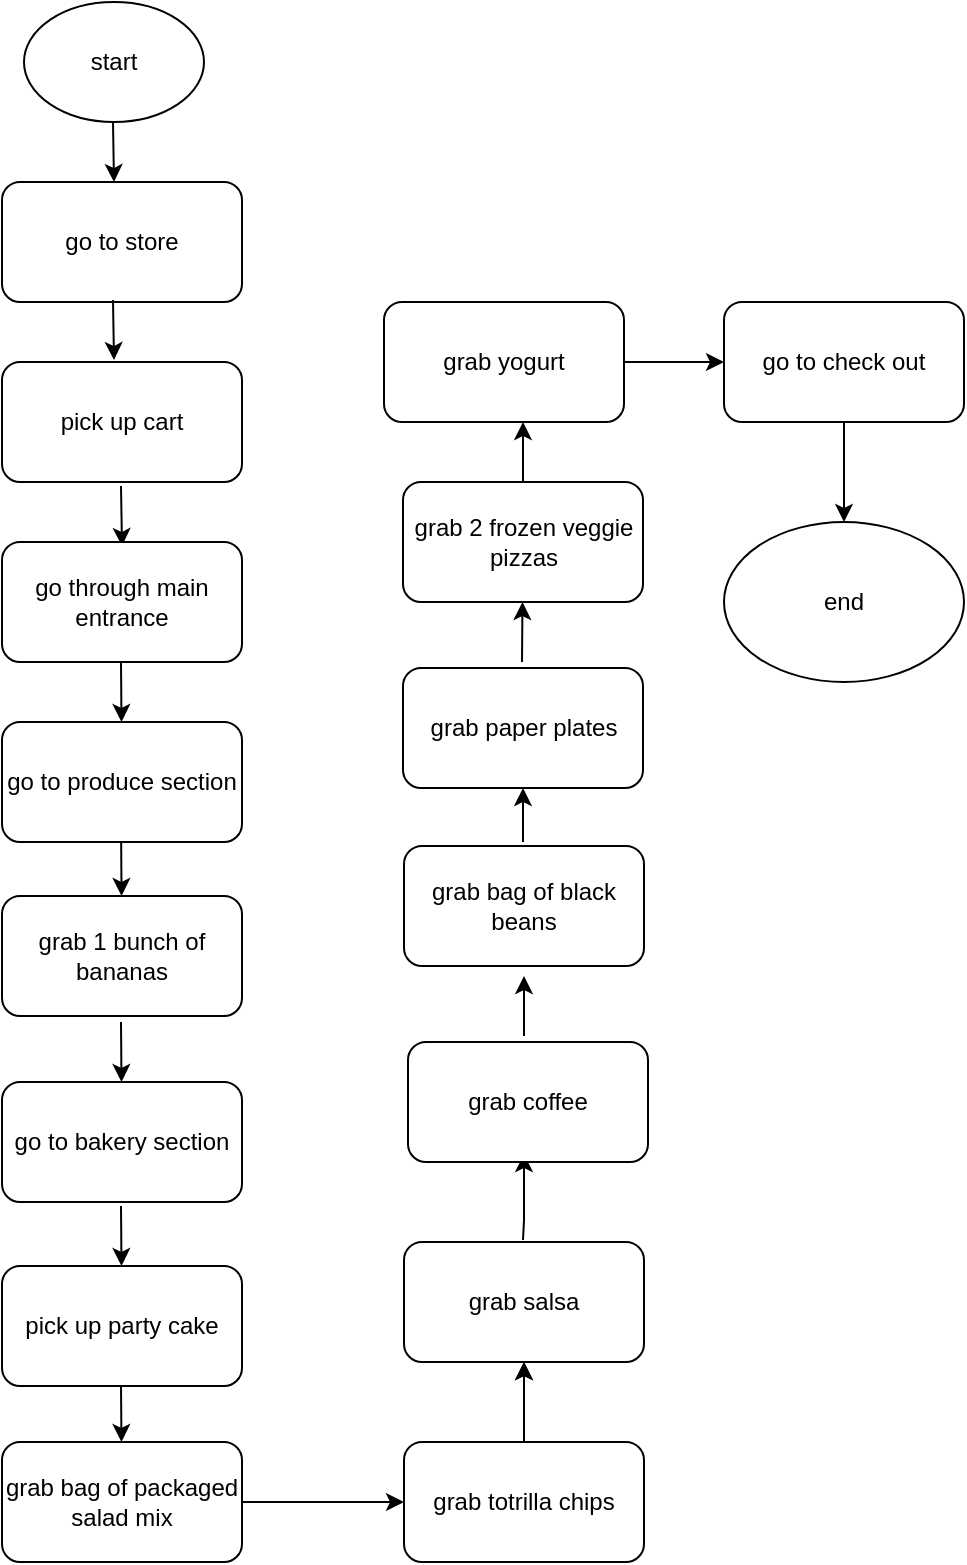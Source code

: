 <mxfile version="21.6.8" type="github">
  <diagram name="Page-1" id="YvrMIAv_Xus4pncKJ54v">
    <mxGraphModel dx="1010" dy="903" grid="1" gridSize="10" guides="1" tooltips="1" connect="1" arrows="1" fold="1" page="1" pageScale="1" pageWidth="850" pageHeight="1100" math="0" shadow="0">
      <root>
        <mxCell id="0" />
        <mxCell id="1" parent="0" />
        <mxCell id="AiJ1AVX8t26Myy8iiChH-1" value="start" style="ellipse;whiteSpace=wrap;html=1;" vertex="1" parent="1">
          <mxGeometry x="130" y="40" width="90" height="60" as="geometry" />
        </mxCell>
        <mxCell id="AiJ1AVX8t26Myy8iiChH-2" value="" style="endArrow=classic;html=1;rounded=0;" edge="1" parent="1">
          <mxGeometry width="50" height="50" relative="1" as="geometry">
            <mxPoint x="174.5" y="100" as="sourcePoint" />
            <mxPoint x="175" y="130" as="targetPoint" />
          </mxGeometry>
        </mxCell>
        <mxCell id="AiJ1AVX8t26Myy8iiChH-3" value="go to store" style="rounded=1;whiteSpace=wrap;html=1;" vertex="1" parent="1">
          <mxGeometry x="119" y="130" width="120" height="60" as="geometry" />
        </mxCell>
        <mxCell id="AiJ1AVX8t26Myy8iiChH-4" value="" style="endArrow=classic;html=1;rounded=0;" edge="1" parent="1">
          <mxGeometry width="50" height="50" relative="1" as="geometry">
            <mxPoint x="174.5" y="189" as="sourcePoint" />
            <mxPoint x="175" y="219" as="targetPoint" />
          </mxGeometry>
        </mxCell>
        <mxCell id="AiJ1AVX8t26Myy8iiChH-5" value="" style="endArrow=classic;html=1;rounded=0;" edge="1" parent="1">
          <mxGeometry width="50" height="50" relative="1" as="geometry">
            <mxPoint x="178.5" y="282" as="sourcePoint" />
            <mxPoint x="179" y="312" as="targetPoint" />
          </mxGeometry>
        </mxCell>
        <mxCell id="AiJ1AVX8t26Myy8iiChH-7" value="" style="endArrow=classic;html=1;rounded=0;" edge="1" parent="1" target="AiJ1AVX8t26Myy8iiChH-47">
          <mxGeometry width="50" height="50" relative="1" as="geometry">
            <mxPoint x="178.5" y="732" as="sourcePoint" />
            <mxPoint x="179" y="762" as="targetPoint" />
          </mxGeometry>
        </mxCell>
        <mxCell id="AiJ1AVX8t26Myy8iiChH-9" value="" style="endArrow=classic;html=1;rounded=0;" edge="1" parent="1" target="AiJ1AVX8t26Myy8iiChH-46">
          <mxGeometry width="50" height="50" relative="1" as="geometry">
            <mxPoint x="430" y="220" as="sourcePoint" />
            <mxPoint x="490" y="220" as="targetPoint" />
          </mxGeometry>
        </mxCell>
        <mxCell id="AiJ1AVX8t26Myy8iiChH-17" value="" style="endArrow=classic;html=1;rounded=0;" edge="1" parent="1" target="AiJ1AVX8t26Myy8iiChH-26">
          <mxGeometry width="50" height="50" relative="1" as="geometry">
            <mxPoint x="178.5" y="642" as="sourcePoint" />
            <mxPoint x="179" y="672" as="targetPoint" />
          </mxGeometry>
        </mxCell>
        <mxCell id="AiJ1AVX8t26Myy8iiChH-18" value="" style="endArrow=classic;html=1;rounded=0;" edge="1" parent="1" target="AiJ1AVX8t26Myy8iiChH-25">
          <mxGeometry width="50" height="50" relative="1" as="geometry">
            <mxPoint x="178.5" y="550" as="sourcePoint" />
            <mxPoint x="179" y="580" as="targetPoint" />
          </mxGeometry>
        </mxCell>
        <mxCell id="AiJ1AVX8t26Myy8iiChH-19" value="" style="endArrow=classic;html=1;rounded=0;" edge="1" parent="1" target="AiJ1AVX8t26Myy8iiChH-24">
          <mxGeometry width="50" height="50" relative="1" as="geometry">
            <mxPoint x="178.5" y="450" as="sourcePoint" />
            <mxPoint x="179" y="480" as="targetPoint" />
          </mxGeometry>
        </mxCell>
        <mxCell id="AiJ1AVX8t26Myy8iiChH-20" value="" style="endArrow=classic;html=1;rounded=0;" edge="1" parent="1" target="AiJ1AVX8t26Myy8iiChH-23">
          <mxGeometry width="50" height="50" relative="1" as="geometry">
            <mxPoint x="178.5" y="370" as="sourcePoint" />
            <mxPoint x="179" y="400" as="targetPoint" />
          </mxGeometry>
        </mxCell>
        <mxCell id="AiJ1AVX8t26Myy8iiChH-21" value="pick up cart" style="rounded=1;whiteSpace=wrap;html=1;" vertex="1" parent="1">
          <mxGeometry x="119" y="220" width="120" height="60" as="geometry" />
        </mxCell>
        <mxCell id="AiJ1AVX8t26Myy8iiChH-22" value="go through main entrance" style="rounded=1;whiteSpace=wrap;html=1;" vertex="1" parent="1">
          <mxGeometry x="119" y="310" width="120" height="60" as="geometry" />
        </mxCell>
        <mxCell id="AiJ1AVX8t26Myy8iiChH-23" value="go to produce section" style="rounded=1;whiteSpace=wrap;html=1;" vertex="1" parent="1">
          <mxGeometry x="119" y="400" width="120" height="60" as="geometry" />
        </mxCell>
        <mxCell id="AiJ1AVX8t26Myy8iiChH-24" value="grab 1 bunch of bananas" style="rounded=1;whiteSpace=wrap;html=1;" vertex="1" parent="1">
          <mxGeometry x="119" y="487" width="120" height="60" as="geometry" />
        </mxCell>
        <mxCell id="AiJ1AVX8t26Myy8iiChH-25" value="go to bakery section" style="rounded=1;whiteSpace=wrap;html=1;" vertex="1" parent="1">
          <mxGeometry x="119" y="580" width="120" height="60" as="geometry" />
        </mxCell>
        <mxCell id="AiJ1AVX8t26Myy8iiChH-26" value="pick up party cake" style="rounded=1;whiteSpace=wrap;html=1;" vertex="1" parent="1">
          <mxGeometry x="119" y="672" width="120" height="60" as="geometry" />
        </mxCell>
        <mxCell id="AiJ1AVX8t26Myy8iiChH-49" value="" style="edgeStyle=orthogonalEdgeStyle;rounded=0;orthogonalLoop=1;jettySize=auto;html=1;" edge="1" parent="1" source="AiJ1AVX8t26Myy8iiChH-27" target="AiJ1AVX8t26Myy8iiChH-37">
          <mxGeometry relative="1" as="geometry" />
        </mxCell>
        <mxCell id="AiJ1AVX8t26Myy8iiChH-27" value="grab totrilla chips" style="rounded=1;whiteSpace=wrap;html=1;" vertex="1" parent="1">
          <mxGeometry x="320" y="760" width="120" height="60" as="geometry" />
        </mxCell>
        <mxCell id="AiJ1AVX8t26Myy8iiChH-28" value="" style="endArrow=classic;html=1;rounded=0;" edge="1" parent="1">
          <mxGeometry width="50" height="50" relative="1" as="geometry">
            <mxPoint x="380" y="750" as="sourcePoint" />
            <mxPoint x="380" y="720" as="targetPoint" />
          </mxGeometry>
        </mxCell>
        <mxCell id="AiJ1AVX8t26Myy8iiChH-29" value="" style="endArrow=classic;html=1;rounded=0;" edge="1" parent="1">
          <mxGeometry width="50" height="50" relative="1" as="geometry">
            <mxPoint x="379.5" y="659" as="sourcePoint" />
            <mxPoint x="380" y="616" as="targetPoint" />
            <Array as="points">
              <mxPoint x="380" y="649" />
            </Array>
          </mxGeometry>
        </mxCell>
        <mxCell id="AiJ1AVX8t26Myy8iiChH-30" value="" style="endArrow=classic;html=1;rounded=0;" edge="1" parent="1" target="AiJ1AVX8t26Myy8iiChH-42">
          <mxGeometry width="50" height="50" relative="1" as="geometry">
            <mxPoint x="379.5" y="460" as="sourcePoint" />
            <mxPoint x="379.5" y="430" as="targetPoint" />
          </mxGeometry>
        </mxCell>
        <mxCell id="AiJ1AVX8t26Myy8iiChH-31" value="" style="endArrow=classic;html=1;rounded=0;" edge="1" parent="1">
          <mxGeometry width="50" height="50" relative="1" as="geometry">
            <mxPoint x="380" y="557" as="sourcePoint" />
            <mxPoint x="380" y="527" as="targetPoint" />
          </mxGeometry>
        </mxCell>
        <mxCell id="AiJ1AVX8t26Myy8iiChH-32" value="" style="endArrow=classic;html=1;rounded=0;" edge="1" parent="1" target="AiJ1AVX8t26Myy8iiChH-43">
          <mxGeometry width="50" height="50" relative="1" as="geometry">
            <mxPoint x="379" y="370" as="sourcePoint" />
            <mxPoint x="379" y="340" as="targetPoint" />
          </mxGeometry>
        </mxCell>
        <mxCell id="AiJ1AVX8t26Myy8iiChH-33" value="" style="endArrow=classic;html=1;rounded=0;" edge="1" parent="1">
          <mxGeometry width="50" height="50" relative="1" as="geometry">
            <mxPoint x="379.5" y="280" as="sourcePoint" />
            <mxPoint x="379.5" y="250" as="targetPoint" />
          </mxGeometry>
        </mxCell>
        <mxCell id="AiJ1AVX8t26Myy8iiChH-37" value="grab salsa" style="rounded=1;whiteSpace=wrap;html=1;" vertex="1" parent="1">
          <mxGeometry x="320" y="660" width="120" height="60" as="geometry" />
        </mxCell>
        <mxCell id="AiJ1AVX8t26Myy8iiChH-38" value="grab bag of black beans" style="rounded=1;whiteSpace=wrap;html=1;" vertex="1" parent="1">
          <mxGeometry x="320" y="462" width="120" height="60" as="geometry" />
        </mxCell>
        <mxCell id="AiJ1AVX8t26Myy8iiChH-40" value="grab coffee" style="rounded=1;whiteSpace=wrap;html=1;" vertex="1" parent="1">
          <mxGeometry x="322" y="560" width="120" height="60" as="geometry" />
        </mxCell>
        <mxCell id="AiJ1AVX8t26Myy8iiChH-42" value="grab paper plates" style="rounded=1;whiteSpace=wrap;html=1;" vertex="1" parent="1">
          <mxGeometry x="319.5" y="373" width="120" height="60" as="geometry" />
        </mxCell>
        <mxCell id="AiJ1AVX8t26Myy8iiChH-43" value="grab 2 frozen veggie pizzas" style="rounded=1;whiteSpace=wrap;html=1;" vertex="1" parent="1">
          <mxGeometry x="319.5" y="280" width="120" height="60" as="geometry" />
        </mxCell>
        <mxCell id="AiJ1AVX8t26Myy8iiChH-44" value="grab yogurt" style="rounded=1;whiteSpace=wrap;html=1;" vertex="1" parent="1">
          <mxGeometry x="310" y="190" width="120" height="60" as="geometry" />
        </mxCell>
        <mxCell id="AiJ1AVX8t26Myy8iiChH-46" value="go to check out" style="rounded=1;whiteSpace=wrap;html=1;" vertex="1" parent="1">
          <mxGeometry x="480" y="190" width="120" height="60" as="geometry" />
        </mxCell>
        <mxCell id="AiJ1AVX8t26Myy8iiChH-48" value="" style="edgeStyle=orthogonalEdgeStyle;rounded=0;orthogonalLoop=1;jettySize=auto;html=1;" edge="1" parent="1" source="AiJ1AVX8t26Myy8iiChH-47" target="AiJ1AVX8t26Myy8iiChH-27">
          <mxGeometry relative="1" as="geometry" />
        </mxCell>
        <mxCell id="AiJ1AVX8t26Myy8iiChH-47" value="grab bag of packaged salad mix" style="rounded=1;whiteSpace=wrap;html=1;" vertex="1" parent="1">
          <mxGeometry x="119" y="760" width="120" height="60" as="geometry" />
        </mxCell>
        <mxCell id="AiJ1AVX8t26Myy8iiChH-50" value="" style="endArrow=classic;html=1;rounded=0;" edge="1" parent="1">
          <mxGeometry width="50" height="50" relative="1" as="geometry">
            <mxPoint x="540" y="250" as="sourcePoint" />
            <mxPoint x="540" y="300" as="targetPoint" />
          </mxGeometry>
        </mxCell>
        <mxCell id="AiJ1AVX8t26Myy8iiChH-51" value="end" style="ellipse;whiteSpace=wrap;html=1;" vertex="1" parent="1">
          <mxGeometry x="480" y="300" width="120" height="80" as="geometry" />
        </mxCell>
      </root>
    </mxGraphModel>
  </diagram>
</mxfile>
